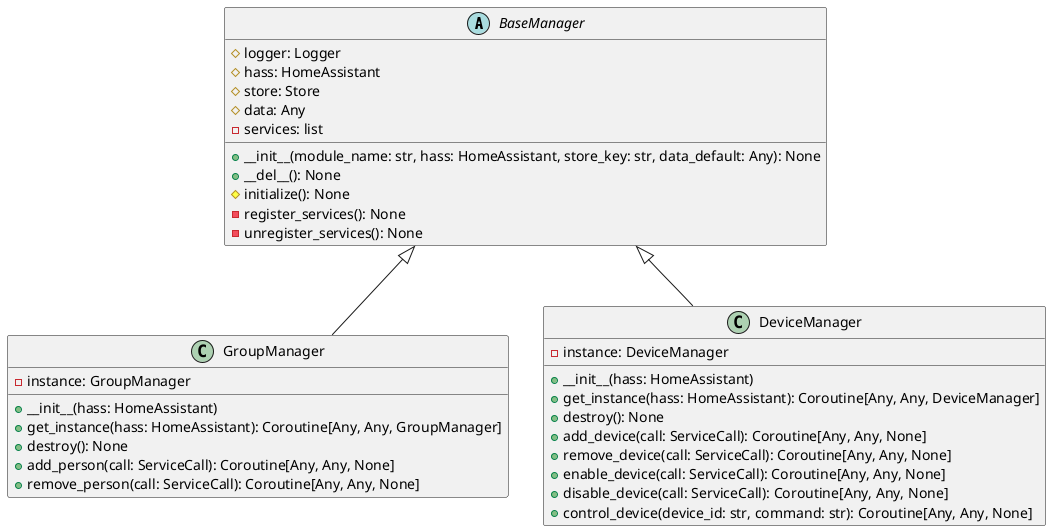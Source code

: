 @startuml
abstract class BaseManager {
    # logger: Logger
    # hass: HomeAssistant
    # store: Store
    # data: Any
    - services: list
    + __init__(module_name: str, hass: HomeAssistant, store_key: str, data_default: Any): None
    + __del__(): None
    # initialize(): None
    - register_services(): None
    - unregister_services(): None
}

class GroupManager {
    - instance: GroupManager
    + __init__(hass: HomeAssistant)
    + get_instance(hass: HomeAssistant): Coroutine[Any, Any, GroupManager]
    + destroy(): None
    + add_person(call: ServiceCall): Coroutine[Any, Any, None]
    + remove_person(call: ServiceCall): Coroutine[Any, Any, None]
}
BaseManager <|-- GroupManager

class DeviceManager {
    - instance: DeviceManager
    + __init__(hass: HomeAssistant)
    + get_instance(hass: HomeAssistant): Coroutine[Any, Any, DeviceManager]
    + destroy(): None
    + add_device(call: ServiceCall): Coroutine[Any, Any, None]
    + remove_device(call: ServiceCall): Coroutine[Any, Any, None]
    + enable_device(call: ServiceCall): Coroutine[Any, Any, None]
    + disable_device(call: ServiceCall): Coroutine[Any, Any, None]
    + control_device(device_id: str, command: str): Coroutine[Any, Any, None]
}
BaseManager <|-- DeviceManager

@enduml
